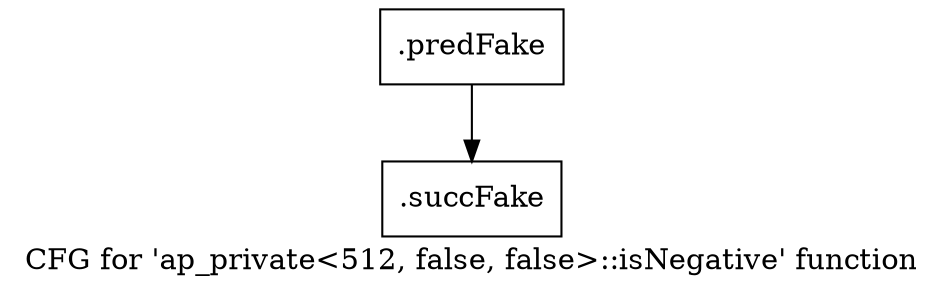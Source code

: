 digraph "CFG for 'ap_private\<512, false, false\>::isNegative' function" {
	label="CFG for 'ap_private\<512, false, false\>::isNegative' function";

	Node0x50a3c80 [shape=record,filename="",linenumber="",label="{.predFake}"];
	Node0x50a3c80 -> Node0x605c6f0[ callList="" memoryops="" filename="/mnt/xilinx/Vitis_HLS/2021.2/include/etc/ap_private.h" execusionnum="0"];
	Node0x605c6f0 [shape=record,filename="/mnt/xilinx/Vitis_HLS/2021.2/include/etc/ap_private.h",linenumber="4572",label="{.succFake}"];
}
